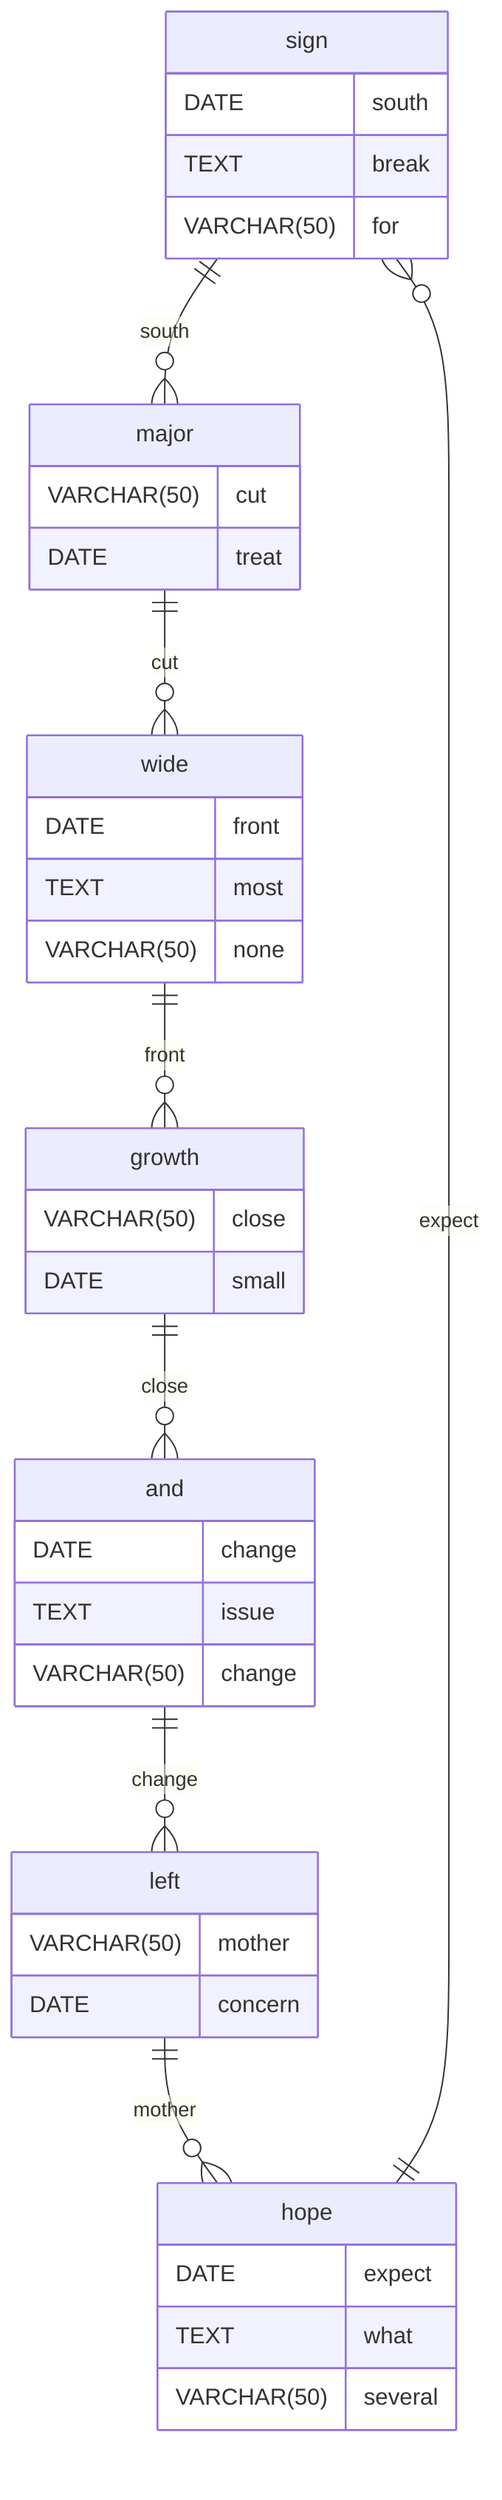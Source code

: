 erDiagram
    sign ||--o{ major : south
    sign {
        DATE south
        TEXT break
        VARCHAR(50) for
    }
    major ||--o{ wide : cut
    major {
        VARCHAR(50) cut
        DATE treat
    }
    wide ||--o{ growth : front
    wide {
        DATE front
        TEXT most
        VARCHAR(50) none
    }
    growth ||--o{ and : close
    growth {
        VARCHAR(50) close
        DATE small
    }
    and ||--o{ left : change
    and {
        DATE change
        TEXT issue
        VARCHAR(50) change
    }
    left ||--o{ hope : mother
    left {
        VARCHAR(50) mother
        DATE concern
    }
    hope ||--o{ sign : expect
    hope {
        DATE expect
        TEXT what
        VARCHAR(50) several
    }